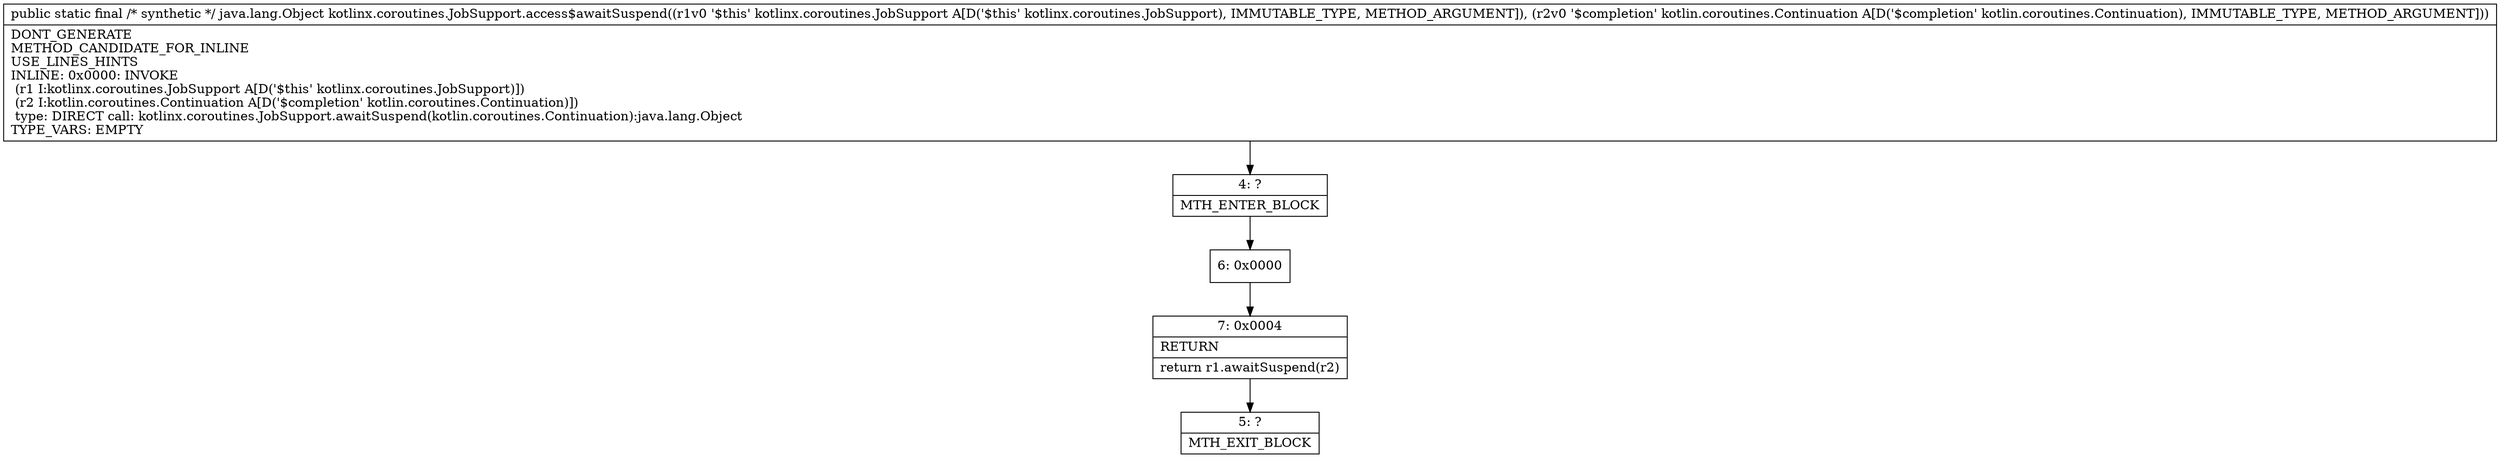digraph "CFG forkotlinx.coroutines.JobSupport.access$awaitSuspend(Lkotlinx\/coroutines\/JobSupport;Lkotlin\/coroutines\/Continuation;)Ljava\/lang\/Object;" {
Node_4 [shape=record,label="{4\:\ ?|MTH_ENTER_BLOCK\l}"];
Node_6 [shape=record,label="{6\:\ 0x0000}"];
Node_7 [shape=record,label="{7\:\ 0x0004|RETURN\l|return r1.awaitSuspend(r2)\l}"];
Node_5 [shape=record,label="{5\:\ ?|MTH_EXIT_BLOCK\l}"];
MethodNode[shape=record,label="{public static final \/* synthetic *\/ java.lang.Object kotlinx.coroutines.JobSupport.access$awaitSuspend((r1v0 '$this' kotlinx.coroutines.JobSupport A[D('$this' kotlinx.coroutines.JobSupport), IMMUTABLE_TYPE, METHOD_ARGUMENT]), (r2v0 '$completion' kotlin.coroutines.Continuation A[D('$completion' kotlin.coroutines.Continuation), IMMUTABLE_TYPE, METHOD_ARGUMENT]))  | DONT_GENERATE\lMETHOD_CANDIDATE_FOR_INLINE\lUSE_LINES_HINTS\lINLINE: 0x0000: INVOKE  \l  (r1 I:kotlinx.coroutines.JobSupport A[D('$this' kotlinx.coroutines.JobSupport)])\l  (r2 I:kotlin.coroutines.Continuation A[D('$completion' kotlin.coroutines.Continuation)])\l type: DIRECT call: kotlinx.coroutines.JobSupport.awaitSuspend(kotlin.coroutines.Continuation):java.lang.Object\lTYPE_VARS: EMPTY\l}"];
MethodNode -> Node_4;Node_4 -> Node_6;
Node_6 -> Node_7;
Node_7 -> Node_5;
}


